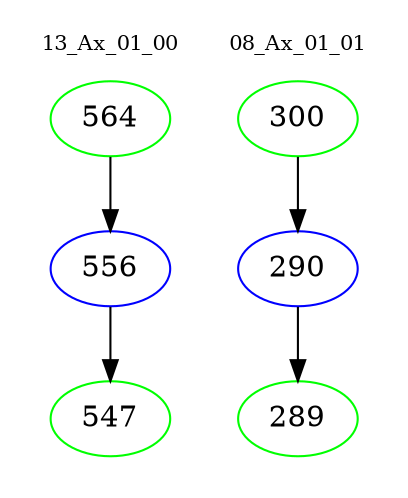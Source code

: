 digraph{
subgraph cluster_0 {
color = white
label = "13_Ax_01_00";
fontsize=10;
T0_564 [label="564", color="green"]
T0_564 -> T0_556 [color="black"]
T0_556 [label="556", color="blue"]
T0_556 -> T0_547 [color="black"]
T0_547 [label="547", color="green"]
}
subgraph cluster_1 {
color = white
label = "08_Ax_01_01";
fontsize=10;
T1_300 [label="300", color="green"]
T1_300 -> T1_290 [color="black"]
T1_290 [label="290", color="blue"]
T1_290 -> T1_289 [color="black"]
T1_289 [label="289", color="green"]
}
}
